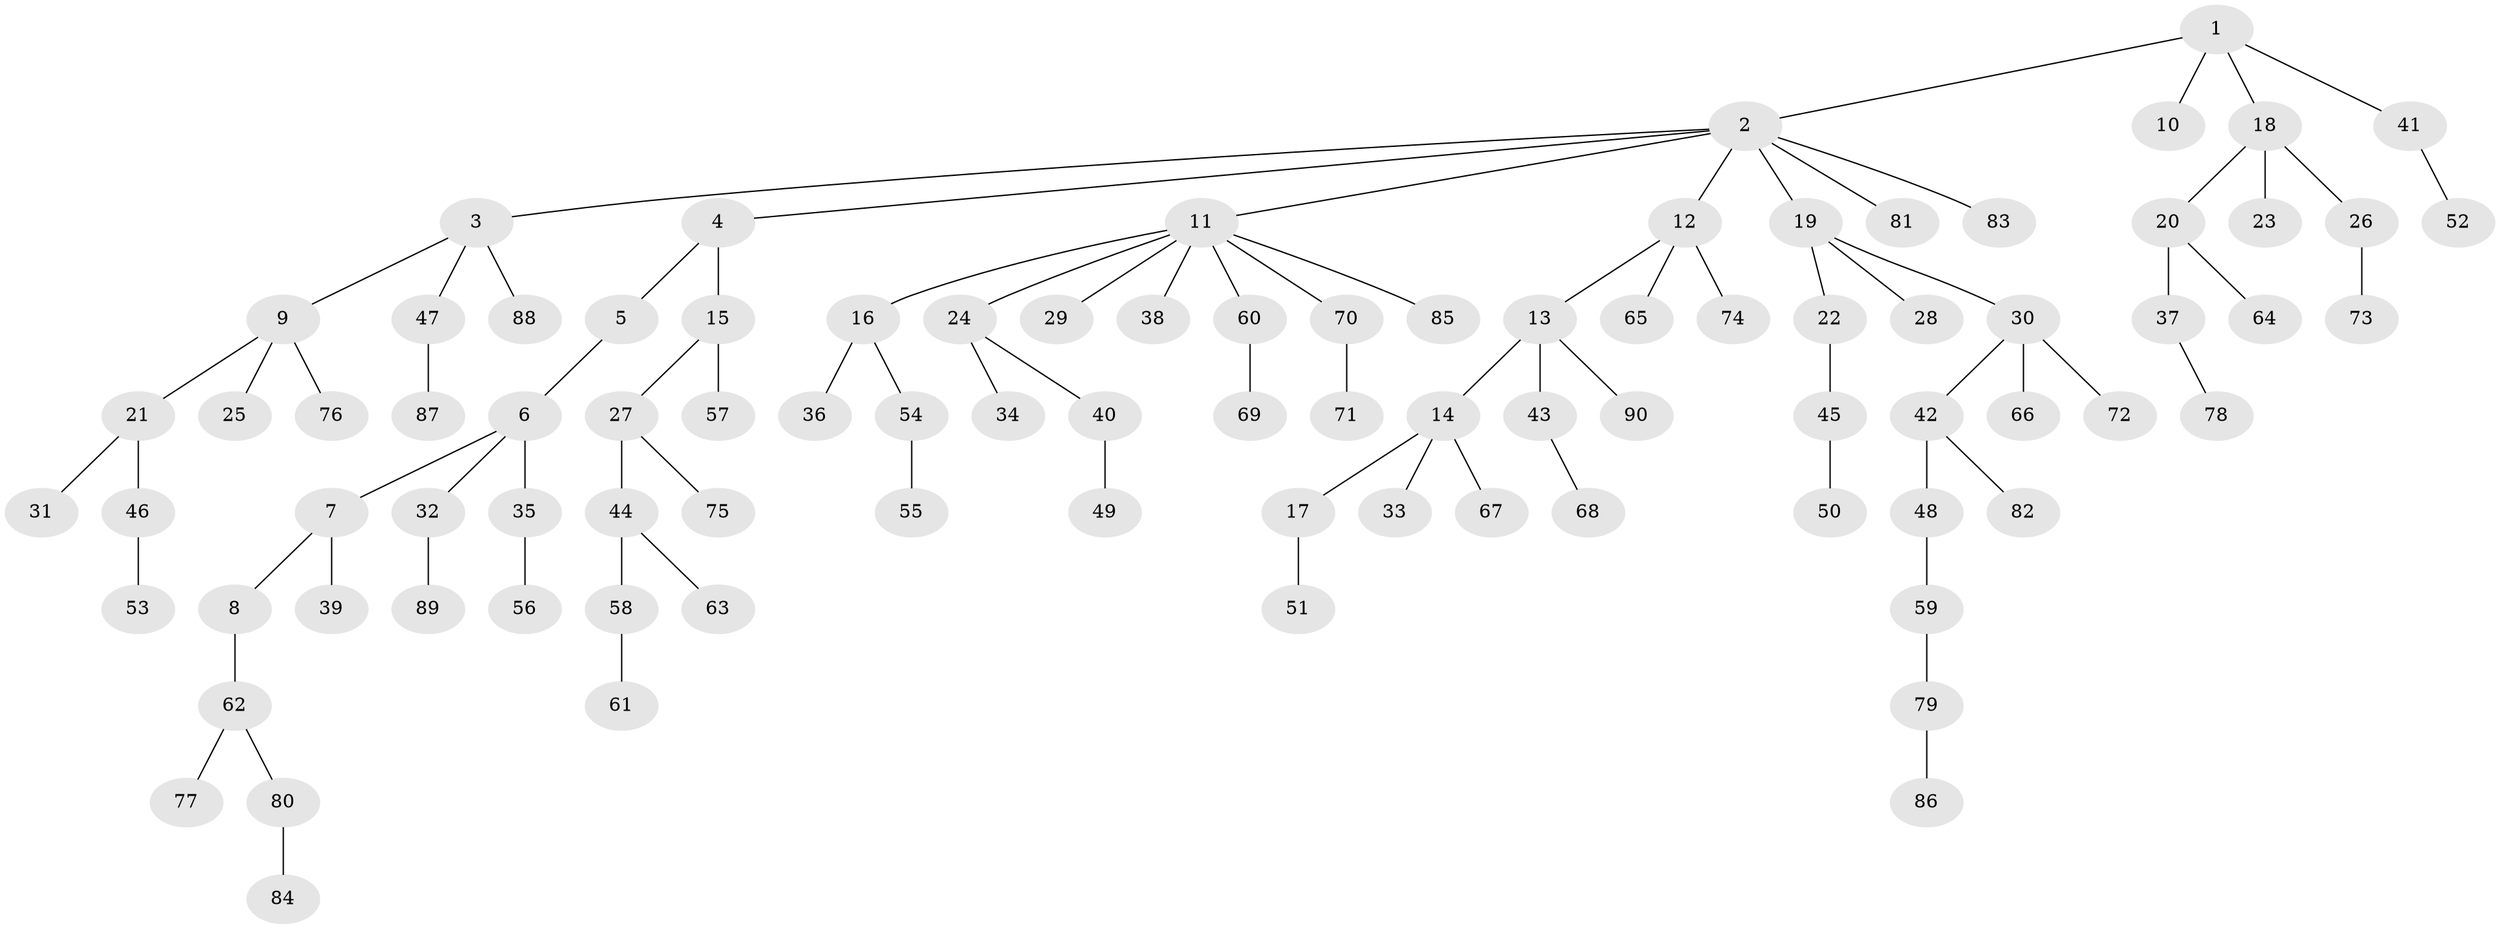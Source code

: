 // Generated by graph-tools (version 1.1) at 2025/15/03/09/25 04:15:35]
// undirected, 90 vertices, 89 edges
graph export_dot {
graph [start="1"]
  node [color=gray90,style=filled];
  1;
  2;
  3;
  4;
  5;
  6;
  7;
  8;
  9;
  10;
  11;
  12;
  13;
  14;
  15;
  16;
  17;
  18;
  19;
  20;
  21;
  22;
  23;
  24;
  25;
  26;
  27;
  28;
  29;
  30;
  31;
  32;
  33;
  34;
  35;
  36;
  37;
  38;
  39;
  40;
  41;
  42;
  43;
  44;
  45;
  46;
  47;
  48;
  49;
  50;
  51;
  52;
  53;
  54;
  55;
  56;
  57;
  58;
  59;
  60;
  61;
  62;
  63;
  64;
  65;
  66;
  67;
  68;
  69;
  70;
  71;
  72;
  73;
  74;
  75;
  76;
  77;
  78;
  79;
  80;
  81;
  82;
  83;
  84;
  85;
  86;
  87;
  88;
  89;
  90;
  1 -- 2;
  1 -- 10;
  1 -- 18;
  1 -- 41;
  2 -- 3;
  2 -- 4;
  2 -- 11;
  2 -- 12;
  2 -- 19;
  2 -- 81;
  2 -- 83;
  3 -- 9;
  3 -- 47;
  3 -- 88;
  4 -- 5;
  4 -- 15;
  5 -- 6;
  6 -- 7;
  6 -- 32;
  6 -- 35;
  7 -- 8;
  7 -- 39;
  8 -- 62;
  9 -- 21;
  9 -- 25;
  9 -- 76;
  11 -- 16;
  11 -- 24;
  11 -- 29;
  11 -- 38;
  11 -- 60;
  11 -- 70;
  11 -- 85;
  12 -- 13;
  12 -- 65;
  12 -- 74;
  13 -- 14;
  13 -- 43;
  13 -- 90;
  14 -- 17;
  14 -- 33;
  14 -- 67;
  15 -- 27;
  15 -- 57;
  16 -- 36;
  16 -- 54;
  17 -- 51;
  18 -- 20;
  18 -- 23;
  18 -- 26;
  19 -- 22;
  19 -- 28;
  19 -- 30;
  20 -- 37;
  20 -- 64;
  21 -- 31;
  21 -- 46;
  22 -- 45;
  24 -- 34;
  24 -- 40;
  26 -- 73;
  27 -- 44;
  27 -- 75;
  30 -- 42;
  30 -- 66;
  30 -- 72;
  32 -- 89;
  35 -- 56;
  37 -- 78;
  40 -- 49;
  41 -- 52;
  42 -- 48;
  42 -- 82;
  43 -- 68;
  44 -- 58;
  44 -- 63;
  45 -- 50;
  46 -- 53;
  47 -- 87;
  48 -- 59;
  54 -- 55;
  58 -- 61;
  59 -- 79;
  60 -- 69;
  62 -- 77;
  62 -- 80;
  70 -- 71;
  79 -- 86;
  80 -- 84;
}
